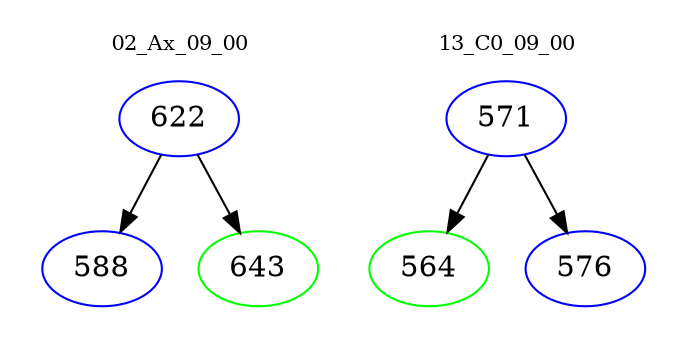 digraph{
subgraph cluster_0 {
color = white
label = "02_Ax_09_00";
fontsize=10;
T0_622 [label="622", color="blue"]
T0_622 -> T0_588 [color="black"]
T0_588 [label="588", color="blue"]
T0_622 -> T0_643 [color="black"]
T0_643 [label="643", color="green"]
}
subgraph cluster_1 {
color = white
label = "13_C0_09_00";
fontsize=10;
T1_571 [label="571", color="blue"]
T1_571 -> T1_564 [color="black"]
T1_564 [label="564", color="green"]
T1_571 -> T1_576 [color="black"]
T1_576 [label="576", color="blue"]
}
}
